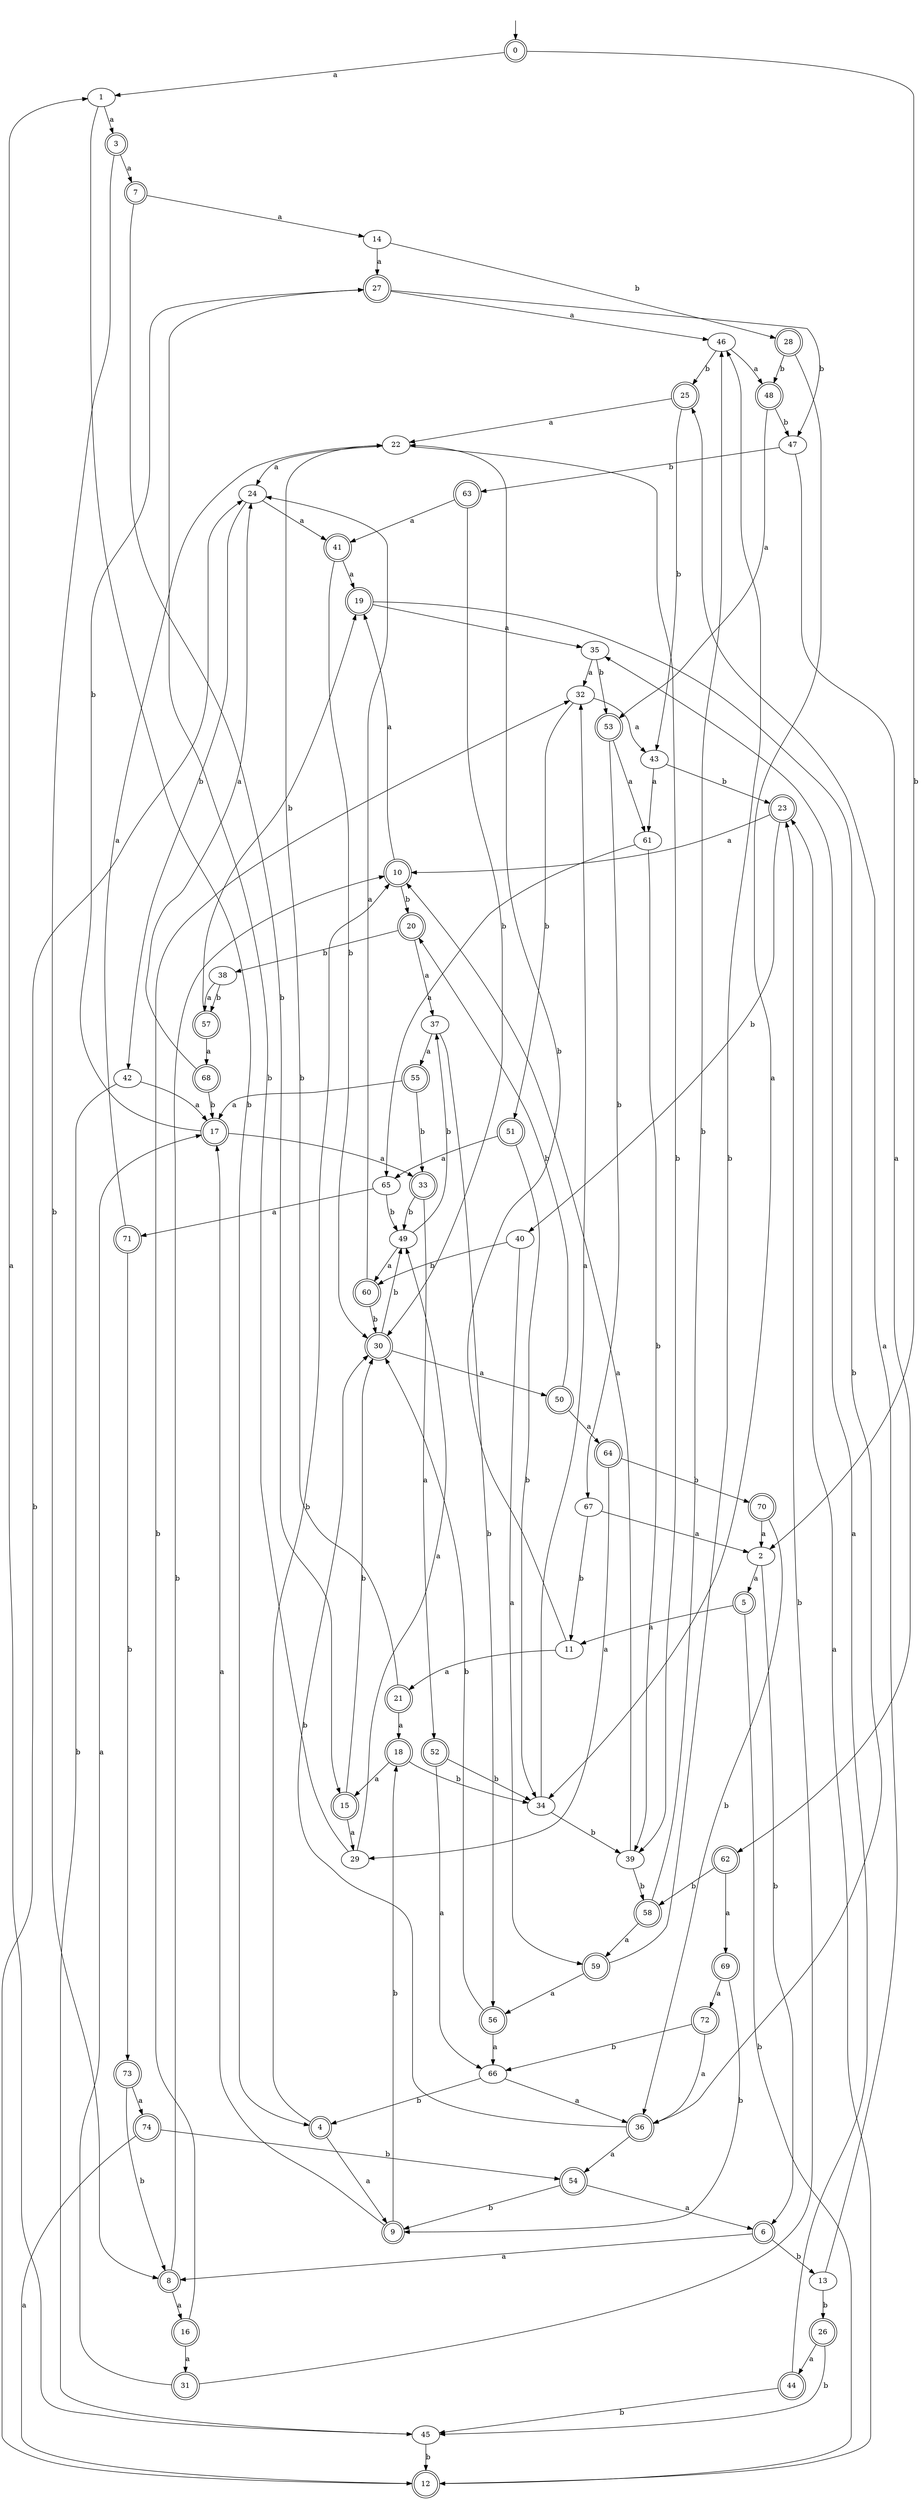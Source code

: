 digraph RandomDFA {
  __start0 [label="", shape=none];
  __start0 -> 0 [label=""];
  0 [shape=circle] [shape=doublecircle]
  0 -> 1 [label="a"]
  0 -> 2 [label="b"]
  1
  1 -> 3 [label="a"]
  1 -> 4 [label="b"]
  2
  2 -> 5 [label="a"]
  2 -> 6 [label="b"]
  3 [shape=doublecircle]
  3 -> 7 [label="a"]
  3 -> 8 [label="b"]
  4 [shape=doublecircle]
  4 -> 9 [label="a"]
  4 -> 10 [label="b"]
  5 [shape=doublecircle]
  5 -> 11 [label="a"]
  5 -> 12 [label="b"]
  6 [shape=doublecircle]
  6 -> 8 [label="a"]
  6 -> 13 [label="b"]
  7 [shape=doublecircle]
  7 -> 14 [label="a"]
  7 -> 15 [label="b"]
  8 [shape=doublecircle]
  8 -> 16 [label="a"]
  8 -> 10 [label="b"]
  9 [shape=doublecircle]
  9 -> 17 [label="a"]
  9 -> 18 [label="b"]
  10 [shape=doublecircle]
  10 -> 19 [label="a"]
  10 -> 20 [label="b"]
  11
  11 -> 21 [label="a"]
  11 -> 22 [label="b"]
  12 [shape=doublecircle]
  12 -> 23 [label="a"]
  12 -> 24 [label="b"]
  13
  13 -> 25 [label="a"]
  13 -> 26 [label="b"]
  14
  14 -> 27 [label="a"]
  14 -> 28 [label="b"]
  15 [shape=doublecircle]
  15 -> 29 [label="a"]
  15 -> 30 [label="b"]
  16 [shape=doublecircle]
  16 -> 31 [label="a"]
  16 -> 32 [label="b"]
  17 [shape=doublecircle]
  17 -> 33 [label="a"]
  17 -> 27 [label="b"]
  18 [shape=doublecircle]
  18 -> 15 [label="a"]
  18 -> 34 [label="b"]
  19 [shape=doublecircle]
  19 -> 35 [label="a"]
  19 -> 36 [label="b"]
  20 [shape=doublecircle]
  20 -> 37 [label="a"]
  20 -> 38 [label="b"]
  21 [shape=doublecircle]
  21 -> 18 [label="a"]
  21 -> 22 [label="b"]
  22
  22 -> 24 [label="a"]
  22 -> 39 [label="b"]
  23 [shape=doublecircle]
  23 -> 10 [label="a"]
  23 -> 40 [label="b"]
  24
  24 -> 41 [label="a"]
  24 -> 42 [label="b"]
  25 [shape=doublecircle]
  25 -> 22 [label="a"]
  25 -> 43 [label="b"]
  26 [shape=doublecircle]
  26 -> 44 [label="a"]
  26 -> 45 [label="b"]
  27 [shape=doublecircle]
  27 -> 46 [label="a"]
  27 -> 47 [label="b"]
  28 [shape=doublecircle]
  28 -> 34 [label="a"]
  28 -> 48 [label="b"]
  29
  29 -> 49 [label="a"]
  29 -> 27 [label="b"]
  30 [shape=doublecircle]
  30 -> 50 [label="a"]
  30 -> 49 [label="b"]
  31 [shape=doublecircle]
  31 -> 17 [label="a"]
  31 -> 23 [label="b"]
  32
  32 -> 43 [label="a"]
  32 -> 51 [label="b"]
  33 [shape=doublecircle]
  33 -> 52 [label="a"]
  33 -> 49 [label="b"]
  34
  34 -> 32 [label="a"]
  34 -> 39 [label="b"]
  35
  35 -> 32 [label="a"]
  35 -> 53 [label="b"]
  36 [shape=doublecircle]
  36 -> 54 [label="a"]
  36 -> 30 [label="b"]
  37
  37 -> 55 [label="a"]
  37 -> 56 [label="b"]
  38
  38 -> 57 [label="a"]
  38 -> 57 [label="b"]
  39
  39 -> 10 [label="a"]
  39 -> 58 [label="b"]
  40
  40 -> 59 [label="a"]
  40 -> 60 [label="b"]
  41 [shape=doublecircle]
  41 -> 19 [label="a"]
  41 -> 30 [label="b"]
  42
  42 -> 17 [label="a"]
  42 -> 45 [label="b"]
  43
  43 -> 61 [label="a"]
  43 -> 23 [label="b"]
  44 [shape=doublecircle]
  44 -> 35 [label="a"]
  44 -> 45 [label="b"]
  45
  45 -> 1 [label="a"]
  45 -> 12 [label="b"]
  46
  46 -> 48 [label="a"]
  46 -> 25 [label="b"]
  47
  47 -> 62 [label="a"]
  47 -> 63 [label="b"]
  48 [shape=doublecircle]
  48 -> 53 [label="a"]
  48 -> 47 [label="b"]
  49
  49 -> 60 [label="a"]
  49 -> 37 [label="b"]
  50 [shape=doublecircle]
  50 -> 64 [label="a"]
  50 -> 20 [label="b"]
  51 [shape=doublecircle]
  51 -> 65 [label="a"]
  51 -> 34 [label="b"]
  52 [shape=doublecircle]
  52 -> 66 [label="a"]
  52 -> 34 [label="b"]
  53 [shape=doublecircle]
  53 -> 61 [label="a"]
  53 -> 67 [label="b"]
  54 [shape=doublecircle]
  54 -> 6 [label="a"]
  54 -> 9 [label="b"]
  55 [shape=doublecircle]
  55 -> 17 [label="a"]
  55 -> 33 [label="b"]
  56 [shape=doublecircle]
  56 -> 66 [label="a"]
  56 -> 30 [label="b"]
  57 [shape=doublecircle]
  57 -> 68 [label="a"]
  57 -> 19 [label="b"]
  58 [shape=doublecircle]
  58 -> 59 [label="a"]
  58 -> 46 [label="b"]
  59 [shape=doublecircle]
  59 -> 56 [label="a"]
  59 -> 46 [label="b"]
  60 [shape=doublecircle]
  60 -> 24 [label="a"]
  60 -> 30 [label="b"]
  61
  61 -> 65 [label="a"]
  61 -> 39 [label="b"]
  62 [shape=doublecircle]
  62 -> 69 [label="a"]
  62 -> 58 [label="b"]
  63 [shape=doublecircle]
  63 -> 41 [label="a"]
  63 -> 30 [label="b"]
  64 [shape=doublecircle]
  64 -> 29 [label="a"]
  64 -> 70 [label="b"]
  65
  65 -> 71 [label="a"]
  65 -> 49 [label="b"]
  66
  66 -> 36 [label="a"]
  66 -> 4 [label="b"]
  67
  67 -> 2 [label="a"]
  67 -> 11 [label="b"]
  68 [shape=doublecircle]
  68 -> 24 [label="a"]
  68 -> 17 [label="b"]
  69 [shape=doublecircle]
  69 -> 72 [label="a"]
  69 -> 9 [label="b"]
  70 [shape=doublecircle]
  70 -> 2 [label="a"]
  70 -> 36 [label="b"]
  71 [shape=doublecircle]
  71 -> 22 [label="a"]
  71 -> 73 [label="b"]
  72 [shape=doublecircle]
  72 -> 36 [label="a"]
  72 -> 66 [label="b"]
  73 [shape=doublecircle]
  73 -> 74 [label="a"]
  73 -> 8 [label="b"]
  74 [shape=doublecircle]
  74 -> 12 [label="a"]
  74 -> 54 [label="b"]
}
